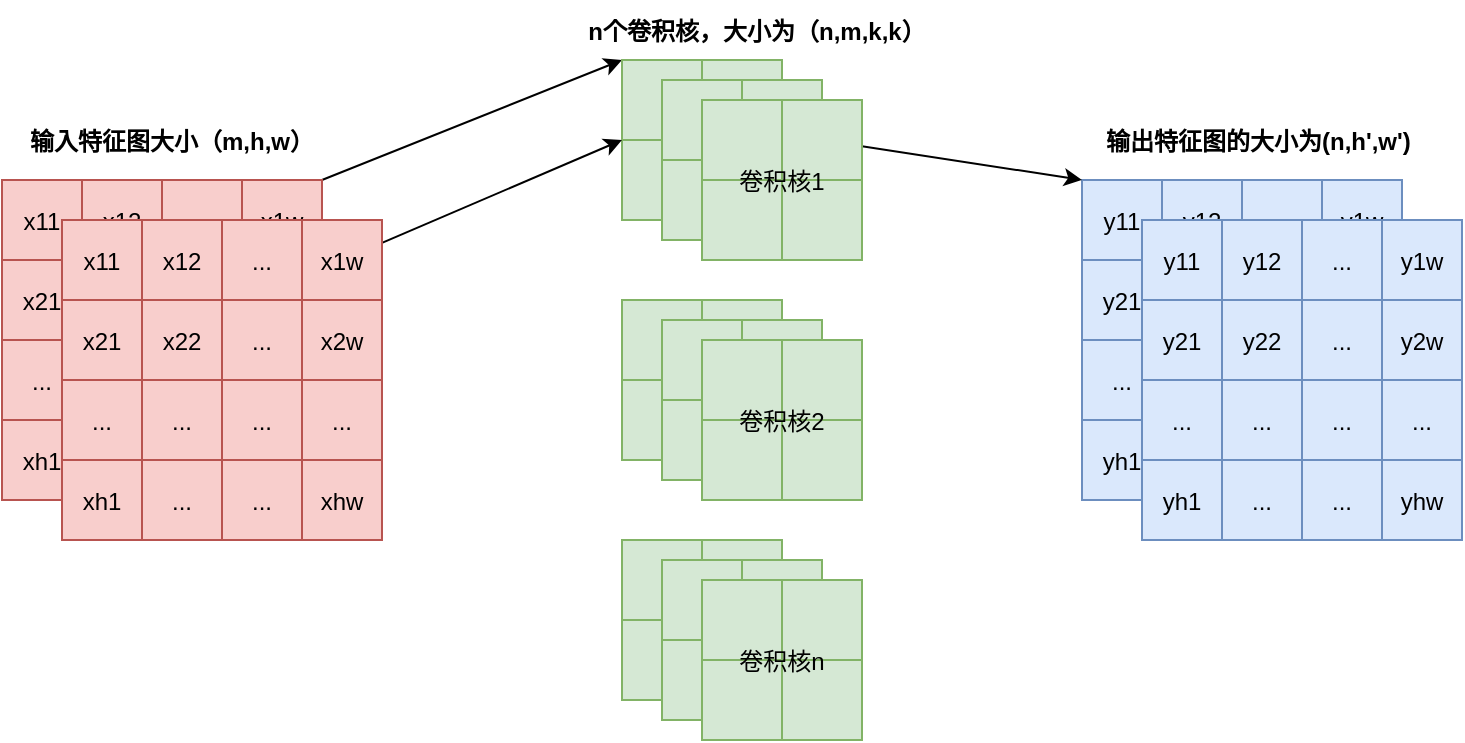<mxfile version="26.1.1" pages="3">
  <diagram id="ZUVBRgda4kEXSVy6_6Md" name="图2.1 卷积过程">
    <mxGraphModel dx="1100" dy="759" grid="1" gridSize="10" guides="1" tooltips="1" connect="1" arrows="1" fold="1" page="1" pageScale="1" pageWidth="827" pageHeight="1169" math="0" shadow="0">
      <root>
        <mxCell id="0" />
        <mxCell id="1" parent="0" />
        <mxCell id="h5q7JqgrLlckQWkJmkJv-1" value="y11" style="rounded=0;fillColor=#dae8fc;strokeColor=#6c8ebf;" vertex="1" parent="1">
          <mxGeometry x="550" y="100" width="40" height="40" as="geometry" />
        </mxCell>
        <mxCell id="h5q7JqgrLlckQWkJmkJv-2" value="y12" style="rounded=0;fillColor=#dae8fc;strokeColor=#6c8ebf;" vertex="1" parent="1">
          <mxGeometry x="590" y="100" width="40" height="40" as="geometry" />
        </mxCell>
        <mxCell id="h5q7JqgrLlckQWkJmkJv-3" value="y21" style="rounded=0;fillColor=#dae8fc;strokeColor=#6c8ebf;" vertex="1" parent="1">
          <mxGeometry x="550" y="140" width="40" height="40" as="geometry" />
        </mxCell>
        <mxCell id="h5q7JqgrLlckQWkJmkJv-4" value="y22" style="rounded=0;fillColor=#dae8fc;strokeColor=#6c8ebf;" vertex="1" parent="1">
          <mxGeometry x="590" y="140" width="40" height="40" as="geometry" />
        </mxCell>
        <mxCell id="h5q7JqgrLlckQWkJmkJv-5" value="..." style="rounded=0;fillColor=#dae8fc;strokeColor=#6c8ebf;" vertex="1" parent="1">
          <mxGeometry x="630" y="100" width="40" height="40" as="geometry" />
        </mxCell>
        <mxCell id="h5q7JqgrLlckQWkJmkJv-6" value="y1w" style="rounded=0;fillColor=#dae8fc;strokeColor=#6c8ebf;" vertex="1" parent="1">
          <mxGeometry x="670" y="100" width="40" height="40" as="geometry" />
        </mxCell>
        <mxCell id="h5q7JqgrLlckQWkJmkJv-7" value="..." style="rounded=0;fillColor=#dae8fc;strokeColor=#6c8ebf;" vertex="1" parent="1">
          <mxGeometry x="630" y="140" width="40" height="40" as="geometry" />
        </mxCell>
        <mxCell id="h5q7JqgrLlckQWkJmkJv-8" value="y2w" style="rounded=0;fillColor=#dae8fc;strokeColor=#6c8ebf;" vertex="1" parent="1">
          <mxGeometry x="670" y="140" width="40" height="40" as="geometry" />
        </mxCell>
        <mxCell id="h5q7JqgrLlckQWkJmkJv-9" value="..." style="rounded=0;fillColor=#dae8fc;strokeColor=#6c8ebf;" vertex="1" parent="1">
          <mxGeometry x="550" y="180" width="40" height="40" as="geometry" />
        </mxCell>
        <mxCell id="h5q7JqgrLlckQWkJmkJv-10" value="..." style="rounded=0;fillColor=#dae8fc;strokeColor=#6c8ebf;" vertex="1" parent="1">
          <mxGeometry x="590" y="180" width="40" height="40" as="geometry" />
        </mxCell>
        <mxCell id="h5q7JqgrLlckQWkJmkJv-11" value="yh1" style="rounded=0;fillColor=#dae8fc;strokeColor=#6c8ebf;" vertex="1" parent="1">
          <mxGeometry x="550" y="220" width="40" height="40" as="geometry" />
        </mxCell>
        <mxCell id="h5q7JqgrLlckQWkJmkJv-12" value="..." style="rounded=0;fillColor=#dae8fc;strokeColor=#6c8ebf;" vertex="1" parent="1">
          <mxGeometry x="590" y="220" width="40" height="40" as="geometry" />
        </mxCell>
        <mxCell id="h5q7JqgrLlckQWkJmkJv-13" value="..." style="rounded=0;fillColor=#dae8fc;strokeColor=#6c8ebf;" vertex="1" parent="1">
          <mxGeometry x="630" y="180" width="40" height="40" as="geometry" />
        </mxCell>
        <mxCell id="h5q7JqgrLlckQWkJmkJv-14" value="..." style="rounded=0;fillColor=#dae8fc;strokeColor=#6c8ebf;" vertex="1" parent="1">
          <mxGeometry x="670" y="180" width="40" height="40" as="geometry" />
        </mxCell>
        <mxCell id="h5q7JqgrLlckQWkJmkJv-15" value="..." style="rounded=0;fillColor=#dae8fc;strokeColor=#6c8ebf;" vertex="1" parent="1">
          <mxGeometry x="630" y="220" width="40" height="40" as="geometry" />
        </mxCell>
        <mxCell id="h5q7JqgrLlckQWkJmkJv-16" value="yhw" style="rounded=0;fillColor=#dae8fc;strokeColor=#6c8ebf;" vertex="1" parent="1">
          <mxGeometry x="670" y="220" width="40" height="40" as="geometry" />
        </mxCell>
        <mxCell id="h5q7JqgrLlckQWkJmkJv-17" value="x11" style="rounded=0;fillColor=#f8cecc;strokeColor=#b85450;" vertex="1" parent="1">
          <mxGeometry x="10" y="100" width="40" height="40" as="geometry" />
        </mxCell>
        <mxCell id="h5q7JqgrLlckQWkJmkJv-18" value="x12" style="rounded=0;fillColor=#f8cecc;strokeColor=#b85450;" vertex="1" parent="1">
          <mxGeometry x="50" y="100" width="40" height="40" as="geometry" />
        </mxCell>
        <mxCell id="h5q7JqgrLlckQWkJmkJv-19" value="x21" style="rounded=0;fillColor=#f8cecc;strokeColor=#b85450;" vertex="1" parent="1">
          <mxGeometry x="10" y="140" width="40" height="40" as="geometry" />
        </mxCell>
        <mxCell id="h5q7JqgrLlckQWkJmkJv-20" value="x22" style="rounded=0;fillColor=#f8cecc;strokeColor=#b85450;" vertex="1" parent="1">
          <mxGeometry x="50" y="140" width="40" height="40" as="geometry" />
        </mxCell>
        <mxCell id="h5q7JqgrLlckQWkJmkJv-21" value="..." style="rounded=0;fillColor=#f8cecc;strokeColor=#b85450;" vertex="1" parent="1">
          <mxGeometry x="90" y="100" width="40" height="40" as="geometry" />
        </mxCell>
        <mxCell id="h5q7JqgrLlckQWkJmkJv-22" value="" style="rounded=0;orthogonalLoop=1;jettySize=auto;entryX=0;entryY=0;entryDx=0;entryDy=0;exitX=1;exitY=0;exitDx=0;exitDy=0;" edge="1" parent="1" source="h5q7JqgrLlckQWkJmkJv-23" target="h5q7JqgrLlckQWkJmkJv-50">
          <mxGeometry relative="1" as="geometry" />
        </mxCell>
        <mxCell id="h5q7JqgrLlckQWkJmkJv-23" value="x1w" style="rounded=0;fillColor=#f8cecc;strokeColor=#b85450;" vertex="1" parent="1">
          <mxGeometry x="130" y="100" width="40" height="40" as="geometry" />
        </mxCell>
        <mxCell id="h5q7JqgrLlckQWkJmkJv-24" value="..." style="rounded=0;fillColor=#f8cecc;strokeColor=#b85450;" vertex="1" parent="1">
          <mxGeometry x="90" y="140" width="40" height="40" as="geometry" />
        </mxCell>
        <mxCell id="h5q7JqgrLlckQWkJmkJv-25" value="x2w" style="rounded=0;fillColor=#f8cecc;strokeColor=#b85450;" vertex="1" parent="1">
          <mxGeometry x="130" y="140" width="40" height="40" as="geometry" />
        </mxCell>
        <mxCell id="h5q7JqgrLlckQWkJmkJv-26" value="..." style="rounded=0;fillColor=#f8cecc;strokeColor=#b85450;" vertex="1" parent="1">
          <mxGeometry x="10" y="180" width="40" height="40" as="geometry" />
        </mxCell>
        <mxCell id="h5q7JqgrLlckQWkJmkJv-27" value="..." style="rounded=0;fillColor=#f8cecc;strokeColor=#b85450;" vertex="1" parent="1">
          <mxGeometry x="50" y="180" width="40" height="40" as="geometry" />
        </mxCell>
        <mxCell id="h5q7JqgrLlckQWkJmkJv-28" value="xh1" style="rounded=0;fillColor=#f8cecc;strokeColor=#b85450;" vertex="1" parent="1">
          <mxGeometry x="10" y="220" width="40" height="40" as="geometry" />
        </mxCell>
        <mxCell id="h5q7JqgrLlckQWkJmkJv-29" value="..." style="rounded=0;fillColor=#f8cecc;strokeColor=#b85450;" vertex="1" parent="1">
          <mxGeometry x="50" y="220" width="40" height="40" as="geometry" />
        </mxCell>
        <mxCell id="h5q7JqgrLlckQWkJmkJv-30" value="..." style="rounded=0;fillColor=#f8cecc;strokeColor=#b85450;" vertex="1" parent="1">
          <mxGeometry x="90" y="180" width="40" height="40" as="geometry" />
        </mxCell>
        <mxCell id="h5q7JqgrLlckQWkJmkJv-31" value="..." style="rounded=0;fillColor=#f8cecc;strokeColor=#b85450;" vertex="1" parent="1">
          <mxGeometry x="130" y="180" width="40" height="40" as="geometry" />
        </mxCell>
        <mxCell id="h5q7JqgrLlckQWkJmkJv-32" value="..." style="rounded=0;fillColor=#f8cecc;strokeColor=#b85450;" vertex="1" parent="1">
          <mxGeometry x="90" y="220" width="40" height="40" as="geometry" />
        </mxCell>
        <mxCell id="h5q7JqgrLlckQWkJmkJv-33" value="xhw" style="rounded=0;fillColor=#f8cecc;strokeColor=#b85450;" vertex="1" parent="1">
          <mxGeometry x="130" y="220" width="40" height="40" as="geometry" />
        </mxCell>
        <mxCell id="h5q7JqgrLlckQWkJmkJv-34" value="y11" style="rounded=0;fillColor=#dae8fc;strokeColor=#6c8ebf;" vertex="1" parent="1">
          <mxGeometry x="580" y="120" width="40" height="40" as="geometry" />
        </mxCell>
        <mxCell id="h5q7JqgrLlckQWkJmkJv-35" value="y12" style="rounded=0;fillColor=#dae8fc;strokeColor=#6c8ebf;" vertex="1" parent="1">
          <mxGeometry x="620" y="120" width="40" height="40" as="geometry" />
        </mxCell>
        <mxCell id="h5q7JqgrLlckQWkJmkJv-36" value="y21" style="rounded=0;fillColor=#dae8fc;strokeColor=#6c8ebf;" vertex="1" parent="1">
          <mxGeometry x="580" y="160" width="40" height="40" as="geometry" />
        </mxCell>
        <mxCell id="h5q7JqgrLlckQWkJmkJv-37" value="y22" style="rounded=0;fillColor=#dae8fc;strokeColor=#6c8ebf;" vertex="1" parent="1">
          <mxGeometry x="620" y="160" width="40" height="40" as="geometry" />
        </mxCell>
        <mxCell id="h5q7JqgrLlckQWkJmkJv-38" value="..." style="rounded=0;fillColor=#dae8fc;strokeColor=#6c8ebf;" vertex="1" parent="1">
          <mxGeometry x="660" y="120" width="40" height="40" as="geometry" />
        </mxCell>
        <mxCell id="h5q7JqgrLlckQWkJmkJv-39" value="y1w" style="rounded=0;fillColor=#dae8fc;strokeColor=#6c8ebf;" vertex="1" parent="1">
          <mxGeometry x="700" y="120" width="40" height="40" as="geometry" />
        </mxCell>
        <mxCell id="h5q7JqgrLlckQWkJmkJv-40" value="..." style="rounded=0;fillColor=#dae8fc;strokeColor=#6c8ebf;" vertex="1" parent="1">
          <mxGeometry x="660" y="160" width="40" height="40" as="geometry" />
        </mxCell>
        <mxCell id="h5q7JqgrLlckQWkJmkJv-41" value="y2w" style="rounded=0;fillColor=#dae8fc;strokeColor=#6c8ebf;" vertex="1" parent="1">
          <mxGeometry x="700" y="160" width="40" height="40" as="geometry" />
        </mxCell>
        <mxCell id="h5q7JqgrLlckQWkJmkJv-42" value="..." style="rounded=0;fillColor=#dae8fc;strokeColor=#6c8ebf;" vertex="1" parent="1">
          <mxGeometry x="580" y="200" width="40" height="40" as="geometry" />
        </mxCell>
        <mxCell id="h5q7JqgrLlckQWkJmkJv-43" value="..." style="rounded=0;fillColor=#dae8fc;strokeColor=#6c8ebf;" vertex="1" parent="1">
          <mxGeometry x="620" y="200" width="40" height="40" as="geometry" />
        </mxCell>
        <mxCell id="h5q7JqgrLlckQWkJmkJv-44" value="yh1" style="rounded=0;fillColor=#dae8fc;strokeColor=#6c8ebf;" vertex="1" parent="1">
          <mxGeometry x="580" y="240" width="40" height="40" as="geometry" />
        </mxCell>
        <mxCell id="h5q7JqgrLlckQWkJmkJv-45" value="..." style="rounded=0;fillColor=#dae8fc;strokeColor=#6c8ebf;" vertex="1" parent="1">
          <mxGeometry x="620" y="240" width="40" height="40" as="geometry" />
        </mxCell>
        <mxCell id="h5q7JqgrLlckQWkJmkJv-46" value="..." style="rounded=0;fillColor=#dae8fc;strokeColor=#6c8ebf;" vertex="1" parent="1">
          <mxGeometry x="660" y="200" width="40" height="40" as="geometry" />
        </mxCell>
        <mxCell id="h5q7JqgrLlckQWkJmkJv-47" value="..." style="rounded=0;fillColor=#dae8fc;strokeColor=#6c8ebf;" vertex="1" parent="1">
          <mxGeometry x="700" y="200" width="40" height="40" as="geometry" />
        </mxCell>
        <mxCell id="h5q7JqgrLlckQWkJmkJv-48" value="..." style="rounded=0;fillColor=#dae8fc;strokeColor=#6c8ebf;" vertex="1" parent="1">
          <mxGeometry x="660" y="240" width="40" height="40" as="geometry" />
        </mxCell>
        <mxCell id="h5q7JqgrLlckQWkJmkJv-49" value="yhw" style="rounded=0;fillColor=#dae8fc;strokeColor=#6c8ebf;" vertex="1" parent="1">
          <mxGeometry x="700" y="240" width="40" height="40" as="geometry" />
        </mxCell>
        <mxCell id="h5q7JqgrLlckQWkJmkJv-50" value="" style="rounded=0;fillColor=#d5e8d4;strokeColor=#82b366;" vertex="1" parent="1">
          <mxGeometry x="320" y="40" width="40" height="40" as="geometry" />
        </mxCell>
        <mxCell id="h5q7JqgrLlckQWkJmkJv-51" value="" style="rounded=0;fillColor=#d5e8d4;strokeColor=#82b366;" vertex="1" parent="1">
          <mxGeometry x="360" y="40" width="40" height="40" as="geometry" />
        </mxCell>
        <mxCell id="h5q7JqgrLlckQWkJmkJv-52" value="" style="rounded=0;fillColor=#d5e8d4;strokeColor=#82b366;" vertex="1" parent="1">
          <mxGeometry x="320" y="80" width="40" height="40" as="geometry" />
        </mxCell>
        <mxCell id="h5q7JqgrLlckQWkJmkJv-53" value="" style="rounded=0;fillColor=#d5e8d4;strokeColor=#82b366;" vertex="1" parent="1">
          <mxGeometry x="360" y="80" width="40" height="40" as="geometry" />
        </mxCell>
        <mxCell id="h5q7JqgrLlckQWkJmkJv-54" value="" style="rounded=0;fillColor=#d5e8d4;strokeColor=#82b366;" vertex="1" parent="1">
          <mxGeometry x="320" y="160" width="40" height="40" as="geometry" />
        </mxCell>
        <mxCell id="h5q7JqgrLlckQWkJmkJv-55" value="" style="rounded=0;fillColor=#d5e8d4;strokeColor=#82b366;" vertex="1" parent="1">
          <mxGeometry x="360" y="160" width="40" height="40" as="geometry" />
        </mxCell>
        <mxCell id="h5q7JqgrLlckQWkJmkJv-56" value="" style="rounded=0;fillColor=#d5e8d4;strokeColor=#82b366;" vertex="1" parent="1">
          <mxGeometry x="320" y="200" width="40" height="40" as="geometry" />
        </mxCell>
        <mxCell id="h5q7JqgrLlckQWkJmkJv-57" value="" style="rounded=0;fillColor=#d5e8d4;strokeColor=#82b366;" vertex="1" parent="1">
          <mxGeometry x="360" y="200" width="40" height="40" as="geometry" />
        </mxCell>
        <mxCell id="h5q7JqgrLlckQWkJmkJv-58" value="" style="rounded=0;fillColor=#d5e8d4;strokeColor=#82b366;" vertex="1" parent="1">
          <mxGeometry x="320" y="280" width="40" height="40" as="geometry" />
        </mxCell>
        <mxCell id="h5q7JqgrLlckQWkJmkJv-59" value="" style="rounded=0;fillColor=#d5e8d4;strokeColor=#82b366;" vertex="1" parent="1">
          <mxGeometry x="360" y="280" width="40" height="40" as="geometry" />
        </mxCell>
        <mxCell id="h5q7JqgrLlckQWkJmkJv-60" value="" style="rounded=0;fillColor=#d5e8d4;strokeColor=#82b366;" vertex="1" parent="1">
          <mxGeometry x="320" y="320" width="40" height="40" as="geometry" />
        </mxCell>
        <mxCell id="h5q7JqgrLlckQWkJmkJv-61" value="" style="rounded=0;fillColor=#d5e8d4;strokeColor=#82b366;" vertex="1" parent="1">
          <mxGeometry x="360" y="320" width="40" height="40" as="geometry" />
        </mxCell>
        <mxCell id="h5q7JqgrLlckQWkJmkJv-62" value="x11" style="rounded=0;fillColor=#f8cecc;strokeColor=#b85450;" vertex="1" parent="1">
          <mxGeometry x="40" y="120" width="40" height="40" as="geometry" />
        </mxCell>
        <mxCell id="h5q7JqgrLlckQWkJmkJv-63" value="x12" style="rounded=0;fillColor=#f8cecc;strokeColor=#b85450;" vertex="1" parent="1">
          <mxGeometry x="80" y="120" width="40" height="40" as="geometry" />
        </mxCell>
        <mxCell id="h5q7JqgrLlckQWkJmkJv-64" value="x21" style="rounded=0;fillColor=#f8cecc;strokeColor=#b85450;" vertex="1" parent="1">
          <mxGeometry x="40" y="160" width="40" height="40" as="geometry" />
        </mxCell>
        <mxCell id="h5q7JqgrLlckQWkJmkJv-65" value="x22" style="rounded=0;fillColor=#f8cecc;strokeColor=#b85450;" vertex="1" parent="1">
          <mxGeometry x="80" y="160" width="40" height="40" as="geometry" />
        </mxCell>
        <mxCell id="h5q7JqgrLlckQWkJmkJv-66" value="..." style="rounded=0;fillColor=#f8cecc;strokeColor=#b85450;" vertex="1" parent="1">
          <mxGeometry x="120" y="120" width="40" height="40" as="geometry" />
        </mxCell>
        <mxCell id="h5q7JqgrLlckQWkJmkJv-67" value="" style="rounded=0;orthogonalLoop=1;jettySize=auto;entryX=0;entryY=1;entryDx=0;entryDy=0;" edge="1" parent="1" source="h5q7JqgrLlckQWkJmkJv-68" target="h5q7JqgrLlckQWkJmkJv-50">
          <mxGeometry relative="1" as="geometry" />
        </mxCell>
        <mxCell id="h5q7JqgrLlckQWkJmkJv-68" value="x1w" style="rounded=0;fillColor=#f8cecc;strokeColor=#b85450;" vertex="1" parent="1">
          <mxGeometry x="160" y="120" width="40" height="40" as="geometry" />
        </mxCell>
        <mxCell id="h5q7JqgrLlckQWkJmkJv-69" value="..." style="rounded=0;fillColor=#f8cecc;strokeColor=#b85450;" vertex="1" parent="1">
          <mxGeometry x="120" y="160" width="40" height="40" as="geometry" />
        </mxCell>
        <mxCell id="h5q7JqgrLlckQWkJmkJv-70" value="x2w" style="rounded=0;fillColor=#f8cecc;strokeColor=#b85450;" vertex="1" parent="1">
          <mxGeometry x="160" y="160" width="40" height="40" as="geometry" />
        </mxCell>
        <mxCell id="h5q7JqgrLlckQWkJmkJv-71" value="..." style="rounded=0;fillColor=#f8cecc;strokeColor=#b85450;" vertex="1" parent="1">
          <mxGeometry x="40" y="200" width="40" height="40" as="geometry" />
        </mxCell>
        <mxCell id="h5q7JqgrLlckQWkJmkJv-72" value="..." style="rounded=0;fillColor=#f8cecc;strokeColor=#b85450;" vertex="1" parent="1">
          <mxGeometry x="80" y="200" width="40" height="40" as="geometry" />
        </mxCell>
        <mxCell id="h5q7JqgrLlckQWkJmkJv-73" value="xh1" style="rounded=0;fillColor=#f8cecc;strokeColor=#b85450;" vertex="1" parent="1">
          <mxGeometry x="40" y="240" width="40" height="40" as="geometry" />
        </mxCell>
        <mxCell id="h5q7JqgrLlckQWkJmkJv-74" value="..." style="rounded=0;fillColor=#f8cecc;strokeColor=#b85450;" vertex="1" parent="1">
          <mxGeometry x="80" y="240" width="40" height="40" as="geometry" />
        </mxCell>
        <mxCell id="h5q7JqgrLlckQWkJmkJv-75" value="..." style="rounded=0;fillColor=#f8cecc;strokeColor=#b85450;" vertex="1" parent="1">
          <mxGeometry x="120" y="200" width="40" height="40" as="geometry" />
        </mxCell>
        <mxCell id="h5q7JqgrLlckQWkJmkJv-76" value="..." style="rounded=0;fillColor=#f8cecc;strokeColor=#b85450;" vertex="1" parent="1">
          <mxGeometry x="160" y="200" width="40" height="40" as="geometry" />
        </mxCell>
        <mxCell id="h5q7JqgrLlckQWkJmkJv-77" value="..." style="rounded=0;fillColor=#f8cecc;strokeColor=#b85450;" vertex="1" parent="1">
          <mxGeometry x="120" y="240" width="40" height="40" as="geometry" />
        </mxCell>
        <mxCell id="h5q7JqgrLlckQWkJmkJv-78" value="xhw" style="rounded=0;fillColor=#f8cecc;strokeColor=#b85450;" vertex="1" parent="1">
          <mxGeometry x="160" y="240" width="40" height="40" as="geometry" />
        </mxCell>
        <mxCell id="h5q7JqgrLlckQWkJmkJv-79" value="" style="rounded=0;fillColor=#d5e8d4;strokeColor=#82b366;" vertex="1" parent="1">
          <mxGeometry x="340" y="50" width="40" height="40" as="geometry" />
        </mxCell>
        <mxCell id="h5q7JqgrLlckQWkJmkJv-80" value="" style="rounded=0;fillColor=#d5e8d4;strokeColor=#82b366;" vertex="1" parent="1">
          <mxGeometry x="380" y="50" width="40" height="40" as="geometry" />
        </mxCell>
        <mxCell id="h5q7JqgrLlckQWkJmkJv-81" value="" style="rounded=0;fillColor=#d5e8d4;strokeColor=#82b366;" vertex="1" parent="1">
          <mxGeometry x="340" y="90" width="40" height="40" as="geometry" />
        </mxCell>
        <mxCell id="h5q7JqgrLlckQWkJmkJv-82" value="" style="rounded=0;fillColor=#d5e8d4;strokeColor=#82b366;" vertex="1" parent="1">
          <mxGeometry x="380" y="90" width="40" height="40" as="geometry" />
        </mxCell>
        <mxCell id="h5q7JqgrLlckQWkJmkJv-83" value="" style="rounded=0;fillColor=#d5e8d4;strokeColor=#82b366;" vertex="1" parent="1">
          <mxGeometry x="360" y="60" width="40" height="40" as="geometry" />
        </mxCell>
        <mxCell id="h5q7JqgrLlckQWkJmkJv-84" value="" style="rounded=0;orthogonalLoop=1;jettySize=auto;entryX=0;entryY=0;entryDx=0;entryDy=0;" edge="1" parent="1" source="h5q7JqgrLlckQWkJmkJv-85" target="h5q7JqgrLlckQWkJmkJv-1">
          <mxGeometry relative="1" as="geometry" />
        </mxCell>
        <mxCell id="h5q7JqgrLlckQWkJmkJv-85" value="" style="rounded=0;fillColor=#d5e8d4;strokeColor=#82b366;" vertex="1" parent="1">
          <mxGeometry x="400" y="60" width="40" height="40" as="geometry" />
        </mxCell>
        <mxCell id="h5q7JqgrLlckQWkJmkJv-86" value="" style="rounded=0;fillColor=#d5e8d4;strokeColor=#82b366;" vertex="1" parent="1">
          <mxGeometry x="360" y="100" width="40" height="40" as="geometry" />
        </mxCell>
        <mxCell id="h5q7JqgrLlckQWkJmkJv-87" value="" style="rounded=0;fillColor=#d5e8d4;strokeColor=#82b366;" vertex="1" parent="1">
          <mxGeometry x="400" y="100" width="40" height="40" as="geometry" />
        </mxCell>
        <mxCell id="h5q7JqgrLlckQWkJmkJv-88" value="" style="rounded=0;fillColor=#d5e8d4;strokeColor=#82b366;" vertex="1" parent="1">
          <mxGeometry x="340" y="170" width="40" height="40" as="geometry" />
        </mxCell>
        <mxCell id="h5q7JqgrLlckQWkJmkJv-89" value="" style="rounded=0;fillColor=#d5e8d4;strokeColor=#82b366;" vertex="1" parent="1">
          <mxGeometry x="380" y="170" width="40" height="40" as="geometry" />
        </mxCell>
        <mxCell id="h5q7JqgrLlckQWkJmkJv-90" value="" style="rounded=0;fillColor=#d5e8d4;strokeColor=#82b366;" vertex="1" parent="1">
          <mxGeometry x="340" y="210" width="40" height="40" as="geometry" />
        </mxCell>
        <mxCell id="h5q7JqgrLlckQWkJmkJv-91" value="" style="rounded=0;fillColor=#d5e8d4;strokeColor=#82b366;" vertex="1" parent="1">
          <mxGeometry x="380" y="210" width="40" height="40" as="geometry" />
        </mxCell>
        <mxCell id="h5q7JqgrLlckQWkJmkJv-92" value="" style="rounded=0;fillColor=#d5e8d4;strokeColor=#82b366;" vertex="1" parent="1">
          <mxGeometry x="360" y="180" width="40" height="40" as="geometry" />
        </mxCell>
        <mxCell id="h5q7JqgrLlckQWkJmkJv-93" value="" style="rounded=0;fillColor=#d5e8d4;strokeColor=#82b366;" vertex="1" parent="1">
          <mxGeometry x="400" y="180" width="40" height="40" as="geometry" />
        </mxCell>
        <mxCell id="h5q7JqgrLlckQWkJmkJv-94" value="" style="rounded=0;fillColor=#d5e8d4;strokeColor=#82b366;" vertex="1" parent="1">
          <mxGeometry x="360" y="220" width="40" height="40" as="geometry" />
        </mxCell>
        <mxCell id="h5q7JqgrLlckQWkJmkJv-95" value="" style="rounded=0;fillColor=#d5e8d4;strokeColor=#82b366;" vertex="1" parent="1">
          <mxGeometry x="400" y="220" width="40" height="40" as="geometry" />
        </mxCell>
        <mxCell id="h5q7JqgrLlckQWkJmkJv-96" value="" style="rounded=0;fillColor=#d5e8d4;strokeColor=#82b366;" vertex="1" parent="1">
          <mxGeometry x="340" y="290" width="40" height="40" as="geometry" />
        </mxCell>
        <mxCell id="h5q7JqgrLlckQWkJmkJv-97" value="" style="rounded=0;fillColor=#d5e8d4;strokeColor=#82b366;" vertex="1" parent="1">
          <mxGeometry x="380" y="290" width="40" height="40" as="geometry" />
        </mxCell>
        <mxCell id="h5q7JqgrLlckQWkJmkJv-98" value="" style="rounded=0;fillColor=#d5e8d4;strokeColor=#82b366;" vertex="1" parent="1">
          <mxGeometry x="340" y="330" width="40" height="40" as="geometry" />
        </mxCell>
        <mxCell id="h5q7JqgrLlckQWkJmkJv-99" value="" style="rounded=0;fillColor=#d5e8d4;strokeColor=#82b366;" vertex="1" parent="1">
          <mxGeometry x="380" y="330" width="40" height="40" as="geometry" />
        </mxCell>
        <mxCell id="h5q7JqgrLlckQWkJmkJv-100" value="" style="rounded=0;fillColor=#d5e8d4;strokeColor=#82b366;" vertex="1" parent="1">
          <mxGeometry x="360" y="300" width="40" height="40" as="geometry" />
        </mxCell>
        <mxCell id="h5q7JqgrLlckQWkJmkJv-101" value="" style="rounded=0;fillColor=#d5e8d4;strokeColor=#82b366;" vertex="1" parent="1">
          <mxGeometry x="400" y="300" width="40" height="40" as="geometry" />
        </mxCell>
        <mxCell id="h5q7JqgrLlckQWkJmkJv-102" value="" style="rounded=0;fillColor=#d5e8d4;strokeColor=#82b366;" vertex="1" parent="1">
          <mxGeometry x="360" y="340" width="40" height="40" as="geometry" />
        </mxCell>
        <mxCell id="h5q7JqgrLlckQWkJmkJv-103" value="" style="rounded=0;fillColor=#d5e8d4;strokeColor=#82b366;" vertex="1" parent="1">
          <mxGeometry x="400" y="340" width="40" height="40" as="geometry" />
        </mxCell>
        <mxCell id="h5q7JqgrLlckQWkJmkJv-104" value="卷积核1" style="text;strokeColor=none;fillColor=none;align=center;verticalAlign=middle;rounded=0;" vertex="1" parent="1">
          <mxGeometry x="370" y="85" width="60" height="30" as="geometry" />
        </mxCell>
        <mxCell id="h5q7JqgrLlckQWkJmkJv-105" value="卷积核2" style="text;strokeColor=none;fillColor=none;align=center;verticalAlign=middle;rounded=0;" vertex="1" parent="1">
          <mxGeometry x="370" y="205" width="60" height="30" as="geometry" />
        </mxCell>
        <mxCell id="h5q7JqgrLlckQWkJmkJv-106" value="卷积核n" style="text;strokeColor=none;fillColor=none;align=center;verticalAlign=middle;rounded=0;" vertex="1" parent="1">
          <mxGeometry x="370" y="325" width="60" height="30" as="geometry" />
        </mxCell>
        <mxCell id="h5q7JqgrLlckQWkJmkJv-107" value="输入特征图大小（m,h,w）" style="text;strokeColor=none;fillColor=none;align=center;verticalAlign=middle;rounded=0;fontStyle=1" vertex="1" parent="1">
          <mxGeometry x="20" y="65" width="150" height="30" as="geometry" />
        </mxCell>
        <mxCell id="h5q7JqgrLlckQWkJmkJv-108" value="n个卷积核，大小为（n,m,k,k）" style="text;strokeColor=none;fillColor=none;align=center;verticalAlign=middle;rounded=0;fontStyle=1" vertex="1" parent="1">
          <mxGeometry x="290" y="10" width="195" height="30" as="geometry" />
        </mxCell>
        <mxCell id="h5q7JqgrLlckQWkJmkJv-109" value="输出特征图的大小为(n,h&#39;,w&#39;)" style="text;strokeColor=none;fillColor=none;align=left;verticalAlign=middle;rounded=0;fontStyle=1" vertex="1" parent="1">
          <mxGeometry x="560" y="65" width="160" height="30" as="geometry" />
        </mxCell>
      </root>
    </mxGraphModel>
  </diagram>
  <diagram name="图2.4 Cell Structure" id="ZGkJnwAEuCOKnRI0QoYC">
    <mxGraphModel dx="1128" dy="771" grid="1" gridSize="10" guides="1" tooltips="1" connect="1" arrows="1" fold="1" page="1" pageScale="1" pageWidth="827" pageHeight="1169" math="0" shadow="0">
      <root>
        <mxCell id="0" />
        <mxCell id="1" parent="0" />
        <mxCell id="DEU9n78Bvhu2Uplc-Dvl-3" style="edgeStyle=orthogonalEdgeStyle;rounded=0;orthogonalLoop=1;jettySize=auto;html=1;entryX=0.5;entryY=0;entryDx=0;entryDy=0;fontStyle=1" parent="1" source="DEU9n78Bvhu2Uplc-Dvl-1" target="DEU9n78Bvhu2Uplc-Dvl-2" edge="1">
          <mxGeometry relative="1" as="geometry" />
        </mxCell>
        <mxCell id="DEU9n78Bvhu2Uplc-Dvl-1" value="H&lt;sup&gt;c&lt;/sup&gt;" style="rounded=0;whiteSpace=wrap;html=1;fontStyle=1;fillColor=#f5f5f5;strokeColor=#666666;fontColor=#333333;" parent="1" vertex="1">
          <mxGeometry x="490" y="60" width="80" height="40" as="geometry" />
        </mxCell>
        <mxCell id="DEU9n78Bvhu2Uplc-Dvl-2" value="concat" style="rounded=0;whiteSpace=wrap;html=1;fontStyle=1" parent="1" vertex="1">
          <mxGeometry x="490" y="140" width="80" height="30" as="geometry" />
        </mxCell>
        <mxCell id="VMuarepws-nJYqztXIHP-2" style="edgeStyle=orthogonalEdgeStyle;rounded=0;orthogonalLoop=1;jettySize=auto;html=1;entryX=0;entryY=0.5;entryDx=0;entryDy=0;curved=1;" edge="1" parent="1" source="DEU9n78Bvhu2Uplc-Dvl-5" target="DEU9n78Bvhu2Uplc-Dvl-2">
          <mxGeometry relative="1" as="geometry" />
        </mxCell>
        <mxCell id="DEU9n78Bvhu2Uplc-Dvl-5" value="+" style="ellipse;whiteSpace=wrap;html=1;aspect=fixed;fontSize=21;fontStyle=1" parent="1" vertex="1">
          <mxGeometry x="410" y="180" width="40" height="40" as="geometry" />
        </mxCell>
        <mxCell id="DEU9n78Bvhu2Uplc-Dvl-8" style="edgeStyle=orthogonalEdgeStyle;rounded=0;orthogonalLoop=1;jettySize=auto;html=1;entryX=0;entryY=0.5;entryDx=0;entryDy=0;curved=1;fontStyle=1" parent="1" source="DEU9n78Bvhu2Uplc-Dvl-6" target="DEU9n78Bvhu2Uplc-Dvl-5" edge="1">
          <mxGeometry relative="1" as="geometry" />
        </mxCell>
        <mxCell id="DEU9n78Bvhu2Uplc-Dvl-6" value="sep&lt;div&gt;3×3&lt;/div&gt;" style="rounded=0;whiteSpace=wrap;html=1;fontStyle=1;fillColor=#fad7ac;strokeColor=#b46504;" parent="1" vertex="1">
          <mxGeometry x="370" y="240" width="40" height="40" as="geometry" />
        </mxCell>
        <mxCell id="DEU9n78Bvhu2Uplc-Dvl-9" style="edgeStyle=orthogonalEdgeStyle;rounded=0;orthogonalLoop=1;jettySize=auto;html=1;entryX=1;entryY=0.5;entryDx=0;entryDy=0;curved=1;fontStyle=1" parent="1" source="DEU9n78Bvhu2Uplc-Dvl-7" target="DEU9n78Bvhu2Uplc-Dvl-5" edge="1">
          <mxGeometry relative="1" as="geometry" />
        </mxCell>
        <mxCell id="DEU9n78Bvhu2Uplc-Dvl-7" value="sep&lt;div&gt;3×3&lt;/div&gt;" style="rounded=0;whiteSpace=wrap;html=1;fontStyle=1;fillColor=#fad9d5;strokeColor=#ae4132;" parent="1" vertex="1">
          <mxGeometry x="450" y="240" width="40" height="40" as="geometry" />
        </mxCell>
        <mxCell id="DEU9n78Bvhu2Uplc-Dvl-15" style="edgeStyle=orthogonalEdgeStyle;rounded=0;orthogonalLoop=1;jettySize=auto;html=1;entryX=0.5;entryY=1;entryDx=0;entryDy=0;exitX=0.5;exitY=0;exitDx=0;exitDy=0;curved=1;endArrow=none;startFill=0;fontStyle=1" parent="1" source="DEU9n78Bvhu2Uplc-Dvl-10" target="DEU9n78Bvhu2Uplc-Dvl-6" edge="1">
          <mxGeometry relative="1" as="geometry" />
        </mxCell>
        <mxCell id="DEU9n78Bvhu2Uplc-Dvl-35" style="edgeStyle=orthogonalEdgeStyle;rounded=0;orthogonalLoop=1;jettySize=auto;html=1;entryX=0;entryY=0.5;entryDx=0;entryDy=0;exitX=0.5;exitY=0;exitDx=0;exitDy=0;curved=1;fontStyle=1" parent="1" source="DEU9n78Bvhu2Uplc-Dvl-10" target="DEU9n78Bvhu2Uplc-Dvl-2" edge="1">
          <mxGeometry relative="1" as="geometry" />
        </mxCell>
        <mxCell id="DEU9n78Bvhu2Uplc-Dvl-10" value="+" style="ellipse;whiteSpace=wrap;html=1;aspect=fixed;fontSize=21;fontStyle=1" parent="1" vertex="1">
          <mxGeometry x="290" y="320" width="40" height="40" as="geometry" />
        </mxCell>
        <mxCell id="DEU9n78Bvhu2Uplc-Dvl-11" style="edgeStyle=orthogonalEdgeStyle;rounded=0;orthogonalLoop=1;jettySize=auto;html=1;entryX=0;entryY=0.5;entryDx=0;entryDy=0;curved=1;fontStyle=1" parent="1" source="DEU9n78Bvhu2Uplc-Dvl-12" target="DEU9n78Bvhu2Uplc-Dvl-10" edge="1">
          <mxGeometry relative="1" as="geometry" />
        </mxCell>
        <mxCell id="DEU9n78Bvhu2Uplc-Dvl-12" value="sep&lt;div&gt;5×5&lt;/div&gt;" style="rounded=0;whiteSpace=wrap;html=1;fontStyle=1;fillColor=#fad7ac;strokeColor=#b46504;" parent="1" vertex="1">
          <mxGeometry x="250" y="380" width="40" height="40" as="geometry" />
        </mxCell>
        <mxCell id="DEU9n78Bvhu2Uplc-Dvl-13" style="edgeStyle=orthogonalEdgeStyle;rounded=0;orthogonalLoop=1;jettySize=auto;html=1;entryX=1;entryY=0.5;entryDx=0;entryDy=0;curved=1;fontStyle=1" parent="1" source="DEU9n78Bvhu2Uplc-Dvl-14" target="DEU9n78Bvhu2Uplc-Dvl-10" edge="1">
          <mxGeometry relative="1" as="geometry" />
        </mxCell>
        <mxCell id="DEU9n78Bvhu2Uplc-Dvl-14" value="sep&lt;div&gt;3×3&lt;/div&gt;" style="rounded=0;whiteSpace=wrap;html=1;fontStyle=1;fillColor=#fad7ac;strokeColor=#b46504;" parent="1" vertex="1">
          <mxGeometry x="330" y="380" width="40" height="40" as="geometry" />
        </mxCell>
        <mxCell id="DEU9n78Bvhu2Uplc-Dvl-34" style="edgeStyle=orthogonalEdgeStyle;rounded=0;orthogonalLoop=1;jettySize=auto;html=1;entryX=0;entryY=0.5;entryDx=0;entryDy=0;curved=1;fontStyle=1" parent="1" source="DEU9n78Bvhu2Uplc-Dvl-16" target="DEU9n78Bvhu2Uplc-Dvl-2" edge="1">
          <mxGeometry relative="1" as="geometry">
            <Array as="points">
              <mxPoint x="140" y="155" />
            </Array>
          </mxGeometry>
        </mxCell>
        <mxCell id="DEU9n78Bvhu2Uplc-Dvl-16" value="+" style="ellipse;whiteSpace=wrap;html=1;aspect=fixed;fontSize=21;fontStyle=1" parent="1" vertex="1">
          <mxGeometry x="140" y="320" width="40" height="40" as="geometry" />
        </mxCell>
        <mxCell id="DEU9n78Bvhu2Uplc-Dvl-17" style="edgeStyle=orthogonalEdgeStyle;rounded=0;orthogonalLoop=1;jettySize=auto;html=1;entryX=0;entryY=0.5;entryDx=0;entryDy=0;curved=1;fontStyle=1" parent="1" source="DEU9n78Bvhu2Uplc-Dvl-18" target="DEU9n78Bvhu2Uplc-Dvl-16" edge="1">
          <mxGeometry relative="1" as="geometry" />
        </mxCell>
        <mxCell id="DEU9n78Bvhu2Uplc-Dvl-18" value="sep&lt;div&gt;7×7&lt;/div&gt;" style="rounded=0;whiteSpace=wrap;html=1;fontStyle=1;fillColor=#fad7ac;strokeColor=#b46504;" parent="1" vertex="1">
          <mxGeometry x="100" y="380" width="40" height="40" as="geometry" />
        </mxCell>
        <mxCell id="DEU9n78Bvhu2Uplc-Dvl-19" style="edgeStyle=orthogonalEdgeStyle;rounded=0;orthogonalLoop=1;jettySize=auto;html=1;entryX=1;entryY=0.5;entryDx=0;entryDy=0;curved=1;fontStyle=1" parent="1" source="DEU9n78Bvhu2Uplc-Dvl-20" target="DEU9n78Bvhu2Uplc-Dvl-16" edge="1">
          <mxGeometry relative="1" as="geometry" />
        </mxCell>
        <mxCell id="DEU9n78Bvhu2Uplc-Dvl-20" value="sep&lt;div&gt;3×3&lt;/div&gt;" style="rounded=0;whiteSpace=wrap;html=1;fontStyle=1;fillColor=#fad9d5;strokeColor=#ae4132;" parent="1" vertex="1">
          <mxGeometry x="180" y="380" width="40" height="40" as="geometry" />
        </mxCell>
        <mxCell id="VMuarepws-nJYqztXIHP-3" style="edgeStyle=orthogonalEdgeStyle;rounded=0;orthogonalLoop=1;jettySize=auto;html=1;entryX=1;entryY=0.5;entryDx=0;entryDy=0;curved=1;" edge="1" parent="1" source="DEU9n78Bvhu2Uplc-Dvl-21" target="DEU9n78Bvhu2Uplc-Dvl-2">
          <mxGeometry relative="1" as="geometry">
            <Array as="points">
              <mxPoint x="730" y="155" />
            </Array>
          </mxGeometry>
        </mxCell>
        <mxCell id="DEU9n78Bvhu2Uplc-Dvl-21" value="+" style="ellipse;whiteSpace=wrap;html=1;aspect=fixed;fontSize=21;fontStyle=1" parent="1" vertex="1">
          <mxGeometry x="730" y="320" width="40" height="40" as="geometry" />
        </mxCell>
        <mxCell id="DEU9n78Bvhu2Uplc-Dvl-22" style="edgeStyle=orthogonalEdgeStyle;rounded=0;orthogonalLoop=1;jettySize=auto;html=1;entryX=0;entryY=0.5;entryDx=0;entryDy=0;curved=1;fontStyle=1" parent="1" source="DEU9n78Bvhu2Uplc-Dvl-23" target="DEU9n78Bvhu2Uplc-Dvl-21" edge="1">
          <mxGeometry relative="1" as="geometry" />
        </mxCell>
        <mxCell id="DEU9n78Bvhu2Uplc-Dvl-23" value="inden&lt;div&gt;tilty&lt;/div&gt;" style="rounded=0;whiteSpace=wrap;html=1;fontStyle=1;fillColor=#b0e3e6;strokeColor=#0e8088;" parent="1" vertex="1">
          <mxGeometry x="690" y="380" width="40" height="40" as="geometry" />
        </mxCell>
        <mxCell id="DEU9n78Bvhu2Uplc-Dvl-24" style="edgeStyle=orthogonalEdgeStyle;rounded=0;orthogonalLoop=1;jettySize=auto;html=1;entryX=1;entryY=0.5;entryDx=0;entryDy=0;curved=1;fontStyle=1" parent="1" source="DEU9n78Bvhu2Uplc-Dvl-25" target="DEU9n78Bvhu2Uplc-Dvl-21" edge="1">
          <mxGeometry relative="1" as="geometry" />
        </mxCell>
        <mxCell id="DEU9n78Bvhu2Uplc-Dvl-25" value="sep&lt;div&gt;3×3&lt;/div&gt;" style="rounded=0;whiteSpace=wrap;html=1;fontStyle=1;fillColor=#fad7ac;strokeColor=#b46504;" parent="1" vertex="1">
          <mxGeometry x="770" y="380" width="40" height="40" as="geometry" />
        </mxCell>
        <mxCell id="VMuarepws-nJYqztXIHP-4" style="edgeStyle=orthogonalEdgeStyle;rounded=0;orthogonalLoop=1;jettySize=auto;html=1;entryX=1;entryY=0.5;entryDx=0;entryDy=0;curved=1;" edge="1" parent="1" source="DEU9n78Bvhu2Uplc-Dvl-26" target="DEU9n78Bvhu2Uplc-Dvl-2">
          <mxGeometry relative="1" as="geometry">
            <Array as="points">
              <mxPoint x="900" y="155" />
            </Array>
          </mxGeometry>
        </mxCell>
        <mxCell id="DEU9n78Bvhu2Uplc-Dvl-26" value="+" style="ellipse;whiteSpace=wrap;html=1;aspect=fixed;fontSize=21;fontStyle=1" parent="1" vertex="1">
          <mxGeometry x="880" y="320" width="40" height="40" as="geometry" />
        </mxCell>
        <mxCell id="DEU9n78Bvhu2Uplc-Dvl-27" style="edgeStyle=orthogonalEdgeStyle;rounded=0;orthogonalLoop=1;jettySize=auto;html=1;entryX=0;entryY=0.5;entryDx=0;entryDy=0;curved=1;fontStyle=1" parent="1" source="DEU9n78Bvhu2Uplc-Dvl-28" target="DEU9n78Bvhu2Uplc-Dvl-26" edge="1">
          <mxGeometry relative="1" as="geometry" />
        </mxCell>
        <mxCell id="DEU9n78Bvhu2Uplc-Dvl-28" value="sep&lt;div&gt;5×5&lt;/div&gt;" style="rounded=0;whiteSpace=wrap;html=1;fontStyle=1;fillColor=#fad7ac;strokeColor=#b46504;" parent="1" vertex="1">
          <mxGeometry x="840" y="380" width="40" height="40" as="geometry" />
        </mxCell>
        <mxCell id="DEU9n78Bvhu2Uplc-Dvl-29" style="edgeStyle=orthogonalEdgeStyle;rounded=0;orthogonalLoop=1;jettySize=auto;html=1;entryX=1;entryY=0.5;entryDx=0;entryDy=0;curved=1;fontStyle=1" parent="1" source="DEU9n78Bvhu2Uplc-Dvl-30" target="DEU9n78Bvhu2Uplc-Dvl-26" edge="1">
          <mxGeometry relative="1" as="geometry" />
        </mxCell>
        <mxCell id="DEU9n78Bvhu2Uplc-Dvl-30" value="max&lt;br&gt;&lt;div&gt;3×3&lt;/div&gt;" style="rounded=0;whiteSpace=wrap;html=1;fontStyle=1;fillColor=#fad9d5;strokeColor=#ae4132;" parent="1" vertex="1">
          <mxGeometry x="920" y="380" width="40" height="40" as="geometry" />
        </mxCell>
        <mxCell id="DEU9n78Bvhu2Uplc-Dvl-36" style="edgeStyle=orthogonalEdgeStyle;rounded=0;orthogonalLoop=1;jettySize=auto;html=1;entryX=0.5;entryY=1;entryDx=0;entryDy=0;curved=1;endArrow=none;startFill=0;fontStyle=1" parent="1" source="DEU9n78Bvhu2Uplc-Dvl-31" target="DEU9n78Bvhu2Uplc-Dvl-18" edge="1">
          <mxGeometry relative="1" as="geometry" />
        </mxCell>
        <mxCell id="DEU9n78Bvhu2Uplc-Dvl-37" style="edgeStyle=orthogonalEdgeStyle;rounded=0;orthogonalLoop=1;jettySize=auto;html=1;entryX=0.5;entryY=1;entryDx=0;entryDy=0;curved=1;endArrow=none;startFill=0;fontStyle=1" parent="1" source="DEU9n78Bvhu2Uplc-Dvl-31" target="DEU9n78Bvhu2Uplc-Dvl-20" edge="1">
          <mxGeometry relative="1" as="geometry" />
        </mxCell>
        <mxCell id="DEU9n78Bvhu2Uplc-Dvl-38" style="edgeStyle=orthogonalEdgeStyle;rounded=0;orthogonalLoop=1;jettySize=auto;html=1;entryX=0.5;entryY=1;entryDx=0;entryDy=0;curved=1;endArrow=none;startFill=0;fontStyle=1" parent="1" source="DEU9n78Bvhu2Uplc-Dvl-31" target="DEU9n78Bvhu2Uplc-Dvl-12" edge="1">
          <mxGeometry relative="1" as="geometry" />
        </mxCell>
        <mxCell id="DEU9n78Bvhu2Uplc-Dvl-39" style="edgeStyle=orthogonalEdgeStyle;rounded=0;orthogonalLoop=1;jettySize=auto;html=1;entryX=0.5;entryY=1;entryDx=0;entryDy=0;curved=1;endArrow=none;startFill=0;fontStyle=1" parent="1" source="DEU9n78Bvhu2Uplc-Dvl-31" target="DEU9n78Bvhu2Uplc-Dvl-14" edge="1">
          <mxGeometry relative="1" as="geometry" />
        </mxCell>
        <mxCell id="DEU9n78Bvhu2Uplc-Dvl-40" style="edgeStyle=orthogonalEdgeStyle;rounded=0;orthogonalLoop=1;jettySize=auto;html=1;entryX=0.5;entryY=1;entryDx=0;entryDy=0;curved=1;endArrow=none;startFill=0;fontStyle=1" parent="1" source="DEU9n78Bvhu2Uplc-Dvl-31" target="DEU9n78Bvhu2Uplc-Dvl-23" edge="1">
          <mxGeometry relative="1" as="geometry" />
        </mxCell>
        <mxCell id="DEU9n78Bvhu2Uplc-Dvl-41" style="edgeStyle=orthogonalEdgeStyle;rounded=0;orthogonalLoop=1;jettySize=auto;html=1;entryX=0.5;entryY=1;entryDx=0;entryDy=0;strokeColor=none;curved=1;fontStyle=1" parent="1" source="DEU9n78Bvhu2Uplc-Dvl-31" target="DEU9n78Bvhu2Uplc-Dvl-25" edge="1">
          <mxGeometry relative="1" as="geometry" />
        </mxCell>
        <mxCell id="VMuarepws-nJYqztXIHP-1" style="edgeStyle=orthogonalEdgeStyle;rounded=0;orthogonalLoop=1;jettySize=auto;html=1;entryX=0.5;entryY=1;entryDx=0;entryDy=0;curved=1;endArrow=none;startFill=0;" edge="1" parent="1" source="DEU9n78Bvhu2Uplc-Dvl-31" target="DEU9n78Bvhu2Uplc-Dvl-7">
          <mxGeometry relative="1" as="geometry" />
        </mxCell>
        <mxCell id="DEU9n78Bvhu2Uplc-Dvl-31" value="H&lt;sup&gt;c-1&lt;/sup&gt;" style="rounded=0;whiteSpace=wrap;html=1;fontStyle=1;fillColor=#f5f5f5;strokeColor=#666666;fontColor=#333333;" parent="1" vertex="1">
          <mxGeometry x="490" y="460" width="80" height="40" as="geometry" />
        </mxCell>
        <mxCell id="VMuarepws-nJYqztXIHP-11" style="edgeStyle=orthogonalEdgeStyle;rounded=0;orthogonalLoop=1;jettySize=auto;html=1;entryX=0.5;entryY=1;entryDx=0;entryDy=0;dashed=1;" edge="1" parent="1" source="DEU9n78Bvhu2Uplc-Dvl-32" target="DEU9n78Bvhu2Uplc-Dvl-31">
          <mxGeometry relative="1" as="geometry" />
        </mxCell>
        <mxCell id="DEU9n78Bvhu2Uplc-Dvl-32" value="&lt;font style=&quot;font-size: 17px;&quot;&gt;&lt;span&gt;...&lt;/span&gt;&lt;/font&gt;" style="ellipse;shape=cloud;whiteSpace=wrap;html=1;fontStyle=1" parent="1" vertex="1">
          <mxGeometry x="485" y="530" width="90" height="70" as="geometry" />
        </mxCell>
        <mxCell id="VMuarepws-nJYqztXIHP-6" style="edgeStyle=orthogonalEdgeStyle;rounded=0;orthogonalLoop=1;jettySize=auto;html=1;entryX=0.5;entryY=1;entryDx=0;entryDy=0;curved=1;endArrow=none;startFill=0;" edge="1" parent="1" source="DEU9n78Bvhu2Uplc-Dvl-33" target="DEU9n78Bvhu2Uplc-Dvl-25">
          <mxGeometry relative="1" as="geometry" />
        </mxCell>
        <mxCell id="VMuarepws-nJYqztXIHP-7" style="edgeStyle=orthogonalEdgeStyle;rounded=0;orthogonalLoop=1;jettySize=auto;html=1;entryX=0.5;entryY=1;entryDx=0;entryDy=0;curved=1;endArrow=none;startFill=0;" edge="1" parent="1" source="DEU9n78Bvhu2Uplc-Dvl-33" target="DEU9n78Bvhu2Uplc-Dvl-28">
          <mxGeometry relative="1" as="geometry" />
        </mxCell>
        <mxCell id="VMuarepws-nJYqztXIHP-8" style="edgeStyle=orthogonalEdgeStyle;rounded=0;orthogonalLoop=1;jettySize=auto;html=1;entryX=0.5;entryY=1;entryDx=0;entryDy=0;curved=1;endArrow=none;startFill=0;" edge="1" parent="1" source="DEU9n78Bvhu2Uplc-Dvl-33" target="DEU9n78Bvhu2Uplc-Dvl-30">
          <mxGeometry relative="1" as="geometry" />
        </mxCell>
        <mxCell id="VMuarepws-nJYqztXIHP-12" style="edgeStyle=orthogonalEdgeStyle;rounded=0;orthogonalLoop=1;jettySize=auto;html=1;dashed=1;" edge="1" parent="1" source="DEU9n78Bvhu2Uplc-Dvl-33" target="DEU9n78Bvhu2Uplc-Dvl-32">
          <mxGeometry relative="1" as="geometry" />
        </mxCell>
        <mxCell id="DEU9n78Bvhu2Uplc-Dvl-33" value="H&lt;sup&gt;c-2&lt;/sup&gt;" style="rounded=0;whiteSpace=wrap;html=1;fontStyle=1;fillColor=#f5f5f5;strokeColor=#666666;fontColor=#333333;" parent="1" vertex="1">
          <mxGeometry x="490" y="630" width="80" height="40" as="geometry" />
        </mxCell>
      </root>
    </mxGraphModel>
  </diagram>
  <diagram id="V5LJvghcB4AwLgBFkFEH" name="图2.5 Convolutional Block Attention Module">
    <mxGraphModel dx="1130" dy="779" grid="1" gridSize="10" guides="1" tooltips="1" connect="1" arrows="1" fold="1" page="1" pageScale="1" pageWidth="827" pageHeight="1169" math="0" shadow="0">
      <root>
        <mxCell id="0" />
        <mxCell id="1" parent="0" />
        <mxCell id="1VjJfSO3OLbHeFNmj7h9-9" style="edgeStyle=orthogonalEdgeStyle;rounded=0;orthogonalLoop=1;jettySize=auto;html=1;entryX=0;entryY=0.5;entryDx=0;entryDy=0;curved=1;fontStyle=0" parent="1" source="1VjJfSO3OLbHeFNmj7h9-2" target="1VjJfSO3OLbHeFNmj7h9-4" edge="1">
          <mxGeometry relative="1" as="geometry" />
        </mxCell>
        <mxCell id="1VjJfSO3OLbHeFNmj7h9-18" style="edgeStyle=orthogonalEdgeStyle;rounded=0;orthogonalLoop=1;jettySize=auto;html=1;entryX=0;entryY=0.5;entryDx=0;entryDy=0;fontStyle=0" parent="1" source="1VjJfSO3OLbHeFNmj7h9-2" target="1VjJfSO3OLbHeFNmj7h9-14" edge="1">
          <mxGeometry relative="1" as="geometry">
            <Array as="points">
              <mxPoint x="200" y="140" />
              <mxPoint x="200" y="140" />
            </Array>
          </mxGeometry>
        </mxCell>
        <mxCell id="1VjJfSO3OLbHeFNmj7h9-2" value="" style="html=1;whiteSpace=wrap;shape=isoCube2;backgroundOutline=1;isoAngle=15;fillColor=#b0e3e6;strokeColor=#0e8088;fontStyle=0;" parent="1" vertex="1">
          <mxGeometry x="80" y="80" width="70" height="90" as="geometry" />
        </mxCell>
        <mxCell id="1VjJfSO3OLbHeFNmj7h9-3" value="&lt;i&gt;F&lt;/i&gt;" style="text;html=1;align=center;verticalAlign=middle;whiteSpace=wrap;rounded=0;fontStyle=0" parent="1" vertex="1">
          <mxGeometry x="85" y="50" width="60" height="30" as="geometry" />
        </mxCell>
        <mxCell id="1VjJfSO3OLbHeFNmj7h9-21" style="edgeStyle=orthogonalEdgeStyle;rounded=0;orthogonalLoop=1;jettySize=auto;html=1;entryX=0.5;entryY=0;entryDx=0;entryDy=0;curved=1;fontStyle=0" parent="1" source="1VjJfSO3OLbHeFNmj7h9-4" target="1VjJfSO3OLbHeFNmj7h9-14" edge="1">
          <mxGeometry relative="1" as="geometry">
            <Array as="points">
              <mxPoint x="350" y="80" />
              <mxPoint x="350" y="120" />
            </Array>
          </mxGeometry>
        </mxCell>
        <mxCell id="1VjJfSO3OLbHeFNmj7h9-4" value="" style="rounded=1;whiteSpace=wrap;html=1;strokeColor=light-dark(#66FF66,#EDEDED);strokeWidth=1;fontStyle=0" parent="1" vertex="1">
          <mxGeometry x="200" y="40" width="120" height="80" as="geometry" />
        </mxCell>
        <mxCell id="1VjJfSO3OLbHeFNmj7h9-7" value="" style="shape=cube;whiteSpace=wrap;html=1;boundedLbl=1;backgroundOutline=1;darkOpacity=0.05;darkOpacity2=0.1;fillColor=#d5e8d4;strokeColor=#82b366;fontStyle=0" parent="1" vertex="1">
          <mxGeometry x="215" y="65" width="90" height="30" as="geometry" />
        </mxCell>
        <mxCell id="1VjJfSO3OLbHeFNmj7h9-8" value="通道注意力" style="text;html=1;align=center;verticalAlign=middle;whiteSpace=wrap;rounded=0;fontStyle=0" parent="1" vertex="1">
          <mxGeometry x="225" y="10" width="70" height="30" as="geometry" />
        </mxCell>
        <mxCell id="1VjJfSO3OLbHeFNmj7h9-23" style="edgeStyle=orthogonalEdgeStyle;rounded=0;orthogonalLoop=1;jettySize=auto;html=1;entryX=0.5;entryY=0;entryDx=0;entryDy=0;curved=1;fontStyle=0" parent="1" source="1VjJfSO3OLbHeFNmj7h9-11" target="1VjJfSO3OLbHeFNmj7h9-17" edge="1">
          <mxGeometry relative="1" as="geometry">
            <Array as="points">
              <mxPoint x="600" y="80" />
              <mxPoint x="600" y="120" />
            </Array>
          </mxGeometry>
        </mxCell>
        <mxCell id="1VjJfSO3OLbHeFNmj7h9-11" value="" style="rounded=1;whiteSpace=wrap;html=1;strokeWidth=1;strokeColor=#9933FF;fontStyle=0" parent="1" vertex="1">
          <mxGeometry x="440" y="40" width="120" height="80" as="geometry" />
        </mxCell>
        <mxCell id="1VjJfSO3OLbHeFNmj7h9-12" value="" style="shape=cube;whiteSpace=wrap;html=1;boundedLbl=1;backgroundOutline=1;darkOpacity=0.05;darkOpacity2=0.1;fillColor=#e1d5e7;strokeColor=#9673a6;fontStyle=0" parent="1" vertex="1">
          <mxGeometry x="485" y="45" width="30" height="70" as="geometry" />
        </mxCell>
        <mxCell id="1VjJfSO3OLbHeFNmj7h9-13" value="空间注意力" style="text;html=1;align=center;verticalAlign=middle;whiteSpace=wrap;rounded=0;fontStyle=0" parent="1" vertex="1">
          <mxGeometry x="465" y="10" width="70" height="30" as="geometry" />
        </mxCell>
        <mxCell id="1VjJfSO3OLbHeFNmj7h9-19" style="edgeStyle=orthogonalEdgeStyle;rounded=0;orthogonalLoop=1;jettySize=auto;html=1;fontStyle=0" parent="1" source="1VjJfSO3OLbHeFNmj7h9-14" target="1VjJfSO3OLbHeFNmj7h9-17" edge="1">
          <mxGeometry relative="1" as="geometry" />
        </mxCell>
        <mxCell id="1VjJfSO3OLbHeFNmj7h9-22" style="edgeStyle=orthogonalEdgeStyle;rounded=0;orthogonalLoop=1;jettySize=auto;html=1;entryX=0;entryY=0.5;entryDx=0;entryDy=0;curved=1;fontStyle=0" parent="1" source="1VjJfSO3OLbHeFNmj7h9-14" target="1VjJfSO3OLbHeFNmj7h9-11" edge="1">
          <mxGeometry relative="1" as="geometry">
            <Array as="points">
              <mxPoint x="420" y="120" />
              <mxPoint x="420" y="80" />
            </Array>
          </mxGeometry>
        </mxCell>
        <mxCell id="1VjJfSO3OLbHeFNmj7h9-14" value="×" style="ellipse;whiteSpace=wrap;html=1;aspect=fixed;fontSize=20;fontStyle=0" parent="1" vertex="1">
          <mxGeometry x="360" y="120" width="40" height="40" as="geometry" />
        </mxCell>
        <mxCell id="1VjJfSO3OLbHeFNmj7h9-15" value="" style="html=1;whiteSpace=wrap;shape=isoCube2;backgroundOutline=1;isoAngle=15;fillColor=#b1ddf0;strokeColor=#10739e;fontStyle=0" parent="1" vertex="1">
          <mxGeometry x="690" y="79" width="70" height="90" as="geometry" />
        </mxCell>
        <mxCell id="1VjJfSO3OLbHeFNmj7h9-17" value="×" style="ellipse;whiteSpace=wrap;html=1;aspect=fixed;fontSize=20;fontStyle=0" parent="1" vertex="1">
          <mxGeometry x="600" y="120" width="40" height="40" as="geometry" />
        </mxCell>
        <mxCell id="1VjJfSO3OLbHeFNmj7h9-20" style="edgeStyle=orthogonalEdgeStyle;rounded=0;orthogonalLoop=1;jettySize=auto;html=1;entryX=-0.046;entryY=0.682;entryDx=0;entryDy=0;entryPerimeter=0;fontStyle=0" parent="1" source="1VjJfSO3OLbHeFNmj7h9-17" target="1VjJfSO3OLbHeFNmj7h9-15" edge="1">
          <mxGeometry relative="1" as="geometry" />
        </mxCell>
        <mxCell id="b6mNjdavmXNG5gj8TQpQ-1" value="M&lt;sub&gt;C&lt;/sub&gt;" style="text;html=1;align=center;verticalAlign=middle;whiteSpace=wrap;rounded=0;fontStyle=0" vertex="1" parent="1">
          <mxGeometry x="230" y="115" width="60" height="30" as="geometry" />
        </mxCell>
        <mxCell id="b6mNjdavmXNG5gj8TQpQ-2" value="&lt;i&gt;F&lt;sup&gt;&#39;&lt;/sup&gt;&lt;/i&gt;" style="text;html=1;align=center;verticalAlign=middle;whiteSpace=wrap;rounded=0;fontStyle=0" vertex="1" parent="1">
          <mxGeometry x="354" y="85" width="60" height="30" as="geometry" />
        </mxCell>
        <mxCell id="b6mNjdavmXNG5gj8TQpQ-3" value="&lt;i&gt;F&lt;sup&gt;&#39;’&lt;/sup&gt;&lt;/i&gt;" style="text;html=1;align=center;verticalAlign=middle;whiteSpace=wrap;rounded=0;fontStyle=0" vertex="1" parent="1">
          <mxGeometry x="600" y="85" width="60" height="30" as="geometry" />
        </mxCell>
        <mxCell id="b6mNjdavmXNG5gj8TQpQ-4" value="M&lt;span style=&quot;font-size: 10px;&quot;&gt;S&lt;/span&gt;" style="text;html=1;align=center;verticalAlign=middle;whiteSpace=wrap;rounded=0;fontStyle=0" vertex="1" parent="1">
          <mxGeometry x="480" y="115" width="60" height="30" as="geometry" />
        </mxCell>
      </root>
    </mxGraphModel>
  </diagram>
</mxfile>
